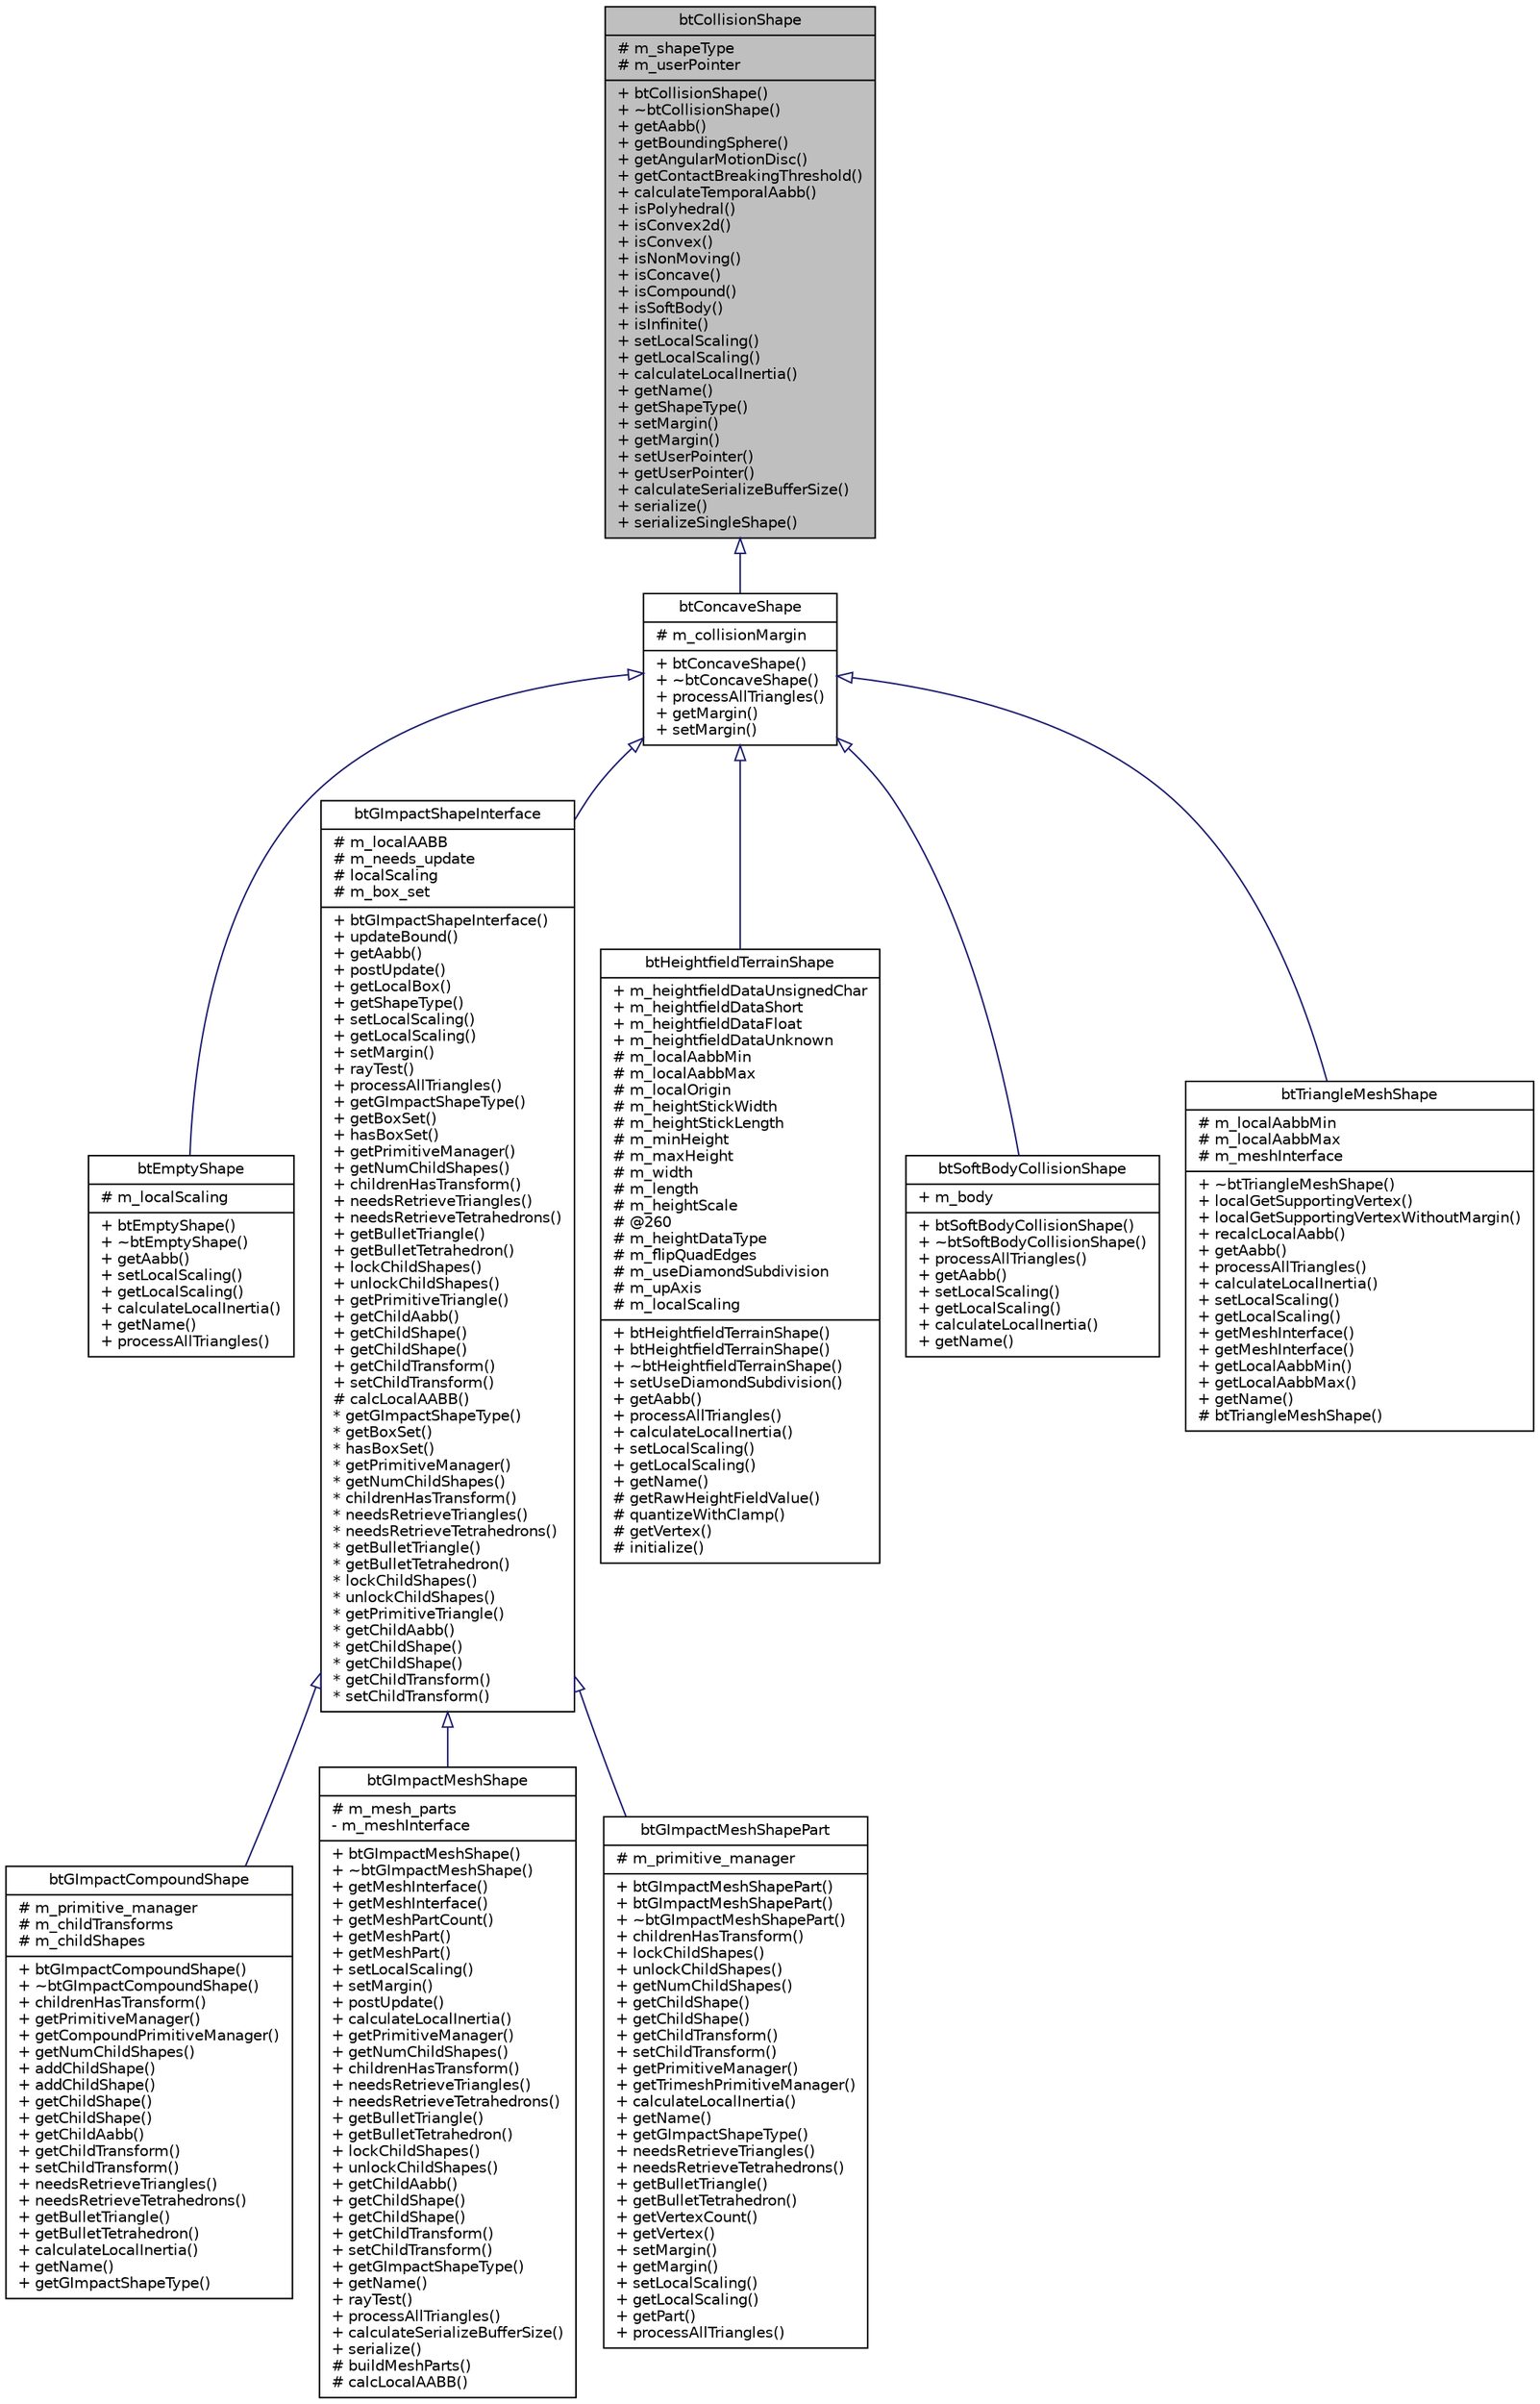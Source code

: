 digraph G
{
  edge [fontname="Helvetica",fontsize="10",labelfontname="Helvetica",labelfontsize="10"];
  node [fontname="Helvetica",fontsize="10",shape=record];
  Node1 [label="{btCollisionShape\n|# m_shapeType\l# m_userPointer\l|+ btCollisionShape()\l+ ~btCollisionShape()\l+ getAabb()\l+ getBoundingSphere()\l+ getAngularMotionDisc()\l+ getContactBreakingThreshold()\l+ calculateTemporalAabb()\l+ isPolyhedral()\l+ isConvex2d()\l+ isConvex()\l+ isNonMoving()\l+ isConcave()\l+ isCompound()\l+ isSoftBody()\l+ isInfinite()\l+ setLocalScaling()\l+ getLocalScaling()\l+ calculateLocalInertia()\l+ getName()\l+ getShapeType()\l+ setMargin()\l+ getMargin()\l+ setUserPointer()\l+ getUserPointer()\l+ calculateSerializeBufferSize()\l+ serialize()\l+ serializeSingleShape()\l}",height=0.2,width=0.4,color="black", fillcolor="grey75", style="filled" fontcolor="black"];
  Node1 -> Node2 [dir=back,color="midnightblue",fontsize="10",style="solid",arrowtail="empty",fontname="Helvetica"];
  Node2 [label="{btConcaveShape\n|# m_collisionMargin\l|+ btConcaveShape()\l+ ~btConcaveShape()\l+ processAllTriangles()\l+ getMargin()\l+ setMargin()\l}",height=0.2,width=0.4,color="black", fillcolor="white", style="filled",URL="$d7/da0/classbtConcaveShape.html"];
  Node2 -> Node3 [dir=back,color="midnightblue",fontsize="10",style="solid",arrowtail="empty",fontname="Helvetica"];
  Node3 [label="{btEmptyShape\n|# m_localScaling\l|+ btEmptyShape()\l+ ~btEmptyShape()\l+ getAabb()\l+ setLocalScaling()\l+ getLocalScaling()\l+ calculateLocalInertia()\l+ getName()\l+ processAllTriangles()\l}",height=0.2,width=0.4,color="black", fillcolor="white", style="filled",URL="$de/d3a/classbtEmptyShape.html"];
  Node2 -> Node4 [dir=back,color="midnightblue",fontsize="10",style="solid",arrowtail="empty",fontname="Helvetica"];
  Node4 [label="{btGImpactShapeInterface\n|# m_localAABB\l# m_needs_update\l# localScaling\l# m_box_set\l|+ btGImpactShapeInterface()\l+ updateBound()\l+ getAabb()\l+ postUpdate()\l+ getLocalBox()\l+ getShapeType()\l+ setLocalScaling()\l+ getLocalScaling()\l+ setMargin()\l+ rayTest()\l+ processAllTriangles()\l+ getGImpactShapeType()\l+ getBoxSet()\l+ hasBoxSet()\l+ getPrimitiveManager()\l+ getNumChildShapes()\l+ childrenHasTransform()\l+ needsRetrieveTriangles()\l+ needsRetrieveTetrahedrons()\l+ getBulletTriangle()\l+ getBulletTetrahedron()\l+ lockChildShapes()\l+ unlockChildShapes()\l+ getPrimitiveTriangle()\l+ getChildAabb()\l+ getChildShape()\l+ getChildShape()\l+ getChildTransform()\l+ setChildTransform()\l# calcLocalAABB()\l* getGImpactShapeType()\l* getBoxSet()\l* hasBoxSet()\l* getPrimitiveManager()\l* getNumChildShapes()\l* childrenHasTransform()\l* needsRetrieveTriangles()\l* needsRetrieveTetrahedrons()\l* getBulletTriangle()\l* getBulletTetrahedron()\l* lockChildShapes()\l* unlockChildShapes()\l* getPrimitiveTriangle()\l* getChildAabb()\l* getChildShape()\l* getChildShape()\l* getChildTransform()\l* setChildTransform()\l}",height=0.2,width=0.4,color="black", fillcolor="white", style="filled",URL="$d6/d18/classbtGImpactShapeInterface.html",tooltip="Base class for gimpact shapes."];
  Node4 -> Node5 [dir=back,color="midnightblue",fontsize="10",style="solid",arrowtail="empty",fontname="Helvetica"];
  Node5 [label="{btGImpactCompoundShape\n|# m_primitive_manager\l# m_childTransforms\l# m_childShapes\l|+ btGImpactCompoundShape()\l+ ~btGImpactCompoundShape()\l+ childrenHasTransform()\l+ getPrimitiveManager()\l+ getCompoundPrimitiveManager()\l+ getNumChildShapes()\l+ addChildShape()\l+ addChildShape()\l+ getChildShape()\l+ getChildShape()\l+ getChildAabb()\l+ getChildTransform()\l+ setChildTransform()\l+ needsRetrieveTriangles()\l+ needsRetrieveTetrahedrons()\l+ getBulletTriangle()\l+ getBulletTetrahedron()\l+ calculateLocalInertia()\l+ getName()\l+ getGImpactShapeType()\l}",height=0.2,width=0.4,color="black", fillcolor="white", style="filled",URL="$db/d80/classbtGImpactCompoundShape.html",tooltip="btGImpactCompoundShape allows to handle multiple btCollisionShape objects at once"];
  Node4 -> Node6 [dir=back,color="midnightblue",fontsize="10",style="solid",arrowtail="empty",fontname="Helvetica"];
  Node6 [label="{btGImpactMeshShape\n|# m_mesh_parts\l- m_meshInterface\l|+ btGImpactMeshShape()\l+ ~btGImpactMeshShape()\l+ getMeshInterface()\l+ getMeshInterface()\l+ getMeshPartCount()\l+ getMeshPart()\l+ getMeshPart()\l+ setLocalScaling()\l+ setMargin()\l+ postUpdate()\l+ calculateLocalInertia()\l+ getPrimitiveManager()\l+ getNumChildShapes()\l+ childrenHasTransform()\l+ needsRetrieveTriangles()\l+ needsRetrieveTetrahedrons()\l+ getBulletTriangle()\l+ getBulletTetrahedron()\l+ lockChildShapes()\l+ unlockChildShapes()\l+ getChildAabb()\l+ getChildShape()\l+ getChildShape()\l+ getChildTransform()\l+ setChildTransform()\l+ getGImpactShapeType()\l+ getName()\l+ rayTest()\l+ processAllTriangles()\l+ calculateSerializeBufferSize()\l+ serialize()\l# buildMeshParts()\l# calcLocalAABB()\l}",height=0.2,width=0.4,color="black", fillcolor="white", style="filled",URL="$df/d39/classbtGImpactMeshShape.html",tooltip="This class manages a mesh supplied by the btStridingMeshInterface interface."];
  Node4 -> Node7 [dir=back,color="midnightblue",fontsize="10",style="solid",arrowtail="empty",fontname="Helvetica"];
  Node7 [label="{btGImpactMeshShapePart\n|# m_primitive_manager\l|+ btGImpactMeshShapePart()\l+ btGImpactMeshShapePart()\l+ ~btGImpactMeshShapePart()\l+ childrenHasTransform()\l+ lockChildShapes()\l+ unlockChildShapes()\l+ getNumChildShapes()\l+ getChildShape()\l+ getChildShape()\l+ getChildTransform()\l+ setChildTransform()\l+ getPrimitiveManager()\l+ getTrimeshPrimitiveManager()\l+ calculateLocalInertia()\l+ getName()\l+ getGImpactShapeType()\l+ needsRetrieveTriangles()\l+ needsRetrieveTetrahedrons()\l+ getBulletTriangle()\l+ getBulletTetrahedron()\l+ getVertexCount()\l+ getVertex()\l+ setMargin()\l+ getMargin()\l+ setLocalScaling()\l+ getLocalScaling()\l+ getPart()\l+ processAllTriangles()\l}",height=0.2,width=0.4,color="black", fillcolor="white", style="filled",URL="$d4/d92/classbtGImpactMeshShapePart.html",tooltip="This class manages a sub part of a mesh supplied by the btStridingMeshInterface interface."];
  Node2 -> Node8 [dir=back,color="midnightblue",fontsize="10",style="solid",arrowtail="empty",fontname="Helvetica"];
  Node8 [label="{btHeightfieldTerrainShape\n|+ m_heightfieldDataUnsignedChar\l+ m_heightfieldDataShort\l+ m_heightfieldDataFloat\l+ m_heightfieldDataUnknown\l# m_localAabbMin\l# m_localAabbMax\l# m_localOrigin\l# m_heightStickWidth\l# m_heightStickLength\l# m_minHeight\l# m_maxHeight\l# m_width\l# m_length\l# m_heightScale\l# @260\l# m_heightDataType\l# m_flipQuadEdges\l# m_useDiamondSubdivision\l# m_upAxis\l# m_localScaling\l|+ btHeightfieldTerrainShape()\l+ btHeightfieldTerrainShape()\l+ ~btHeightfieldTerrainShape()\l+ setUseDiamondSubdivision()\l+ getAabb()\l+ processAllTriangles()\l+ calculateLocalInertia()\l+ setLocalScaling()\l+ getLocalScaling()\l+ getName()\l# getRawHeightFieldValue()\l# quantizeWithClamp()\l# getVertex()\l# initialize()\l}",height=0.2,width=0.4,color="black", fillcolor="white", style="filled",URL="$db/d17/classbtHeightfieldTerrainShape.html",tooltip="btHeightfieldTerrainShape simulates a 2D heightfield terrain"];
  Node2 -> Node9 [dir=back,color="midnightblue",fontsize="10",style="solid",arrowtail="empty",fontname="Helvetica"];
  Node9 [label="{btSoftBodyCollisionShape\n|+ m_body\l|+ btSoftBodyCollisionShape()\l+ ~btSoftBodyCollisionShape()\l+ processAllTriangles()\l+ getAabb()\l+ setLocalScaling()\l+ getLocalScaling()\l+ calculateLocalInertia()\l+ getName()\l}",height=0.2,width=0.4,color="black", fillcolor="white", style="filled",URL="$d1/d5a/classbtSoftBodyCollisionShape.html"];
  Node2 -> Node10 [dir=back,color="midnightblue",fontsize="10",style="solid",arrowtail="empty",fontname="Helvetica"];
  Node10 [label="{btTriangleMeshShape\n|# m_localAabbMin\l# m_localAabbMax\l# m_meshInterface\l|+ ~btTriangleMeshShape()\l+ localGetSupportingVertex()\l+ localGetSupportingVertexWithoutMargin()\l+ recalcLocalAabb()\l+ getAabb()\l+ processAllTriangles()\l+ calculateLocalInertia()\l+ setLocalScaling()\l+ getLocalScaling()\l+ getMeshInterface()\l+ getMeshInterface()\l+ getLocalAabbMin()\l+ getLocalAabbMax()\l+ getName()\l# btTriangleMeshShape()\l}",height=0.2,width=0.4,color="black", fillcolor="white", style="filled",URL="$db/d47/classbtTriangleMeshShape.html",tooltip="The btTriangleMeshShape is an internal concave triangle mesh interface. Don&#39;t use this class directly..."];
}
